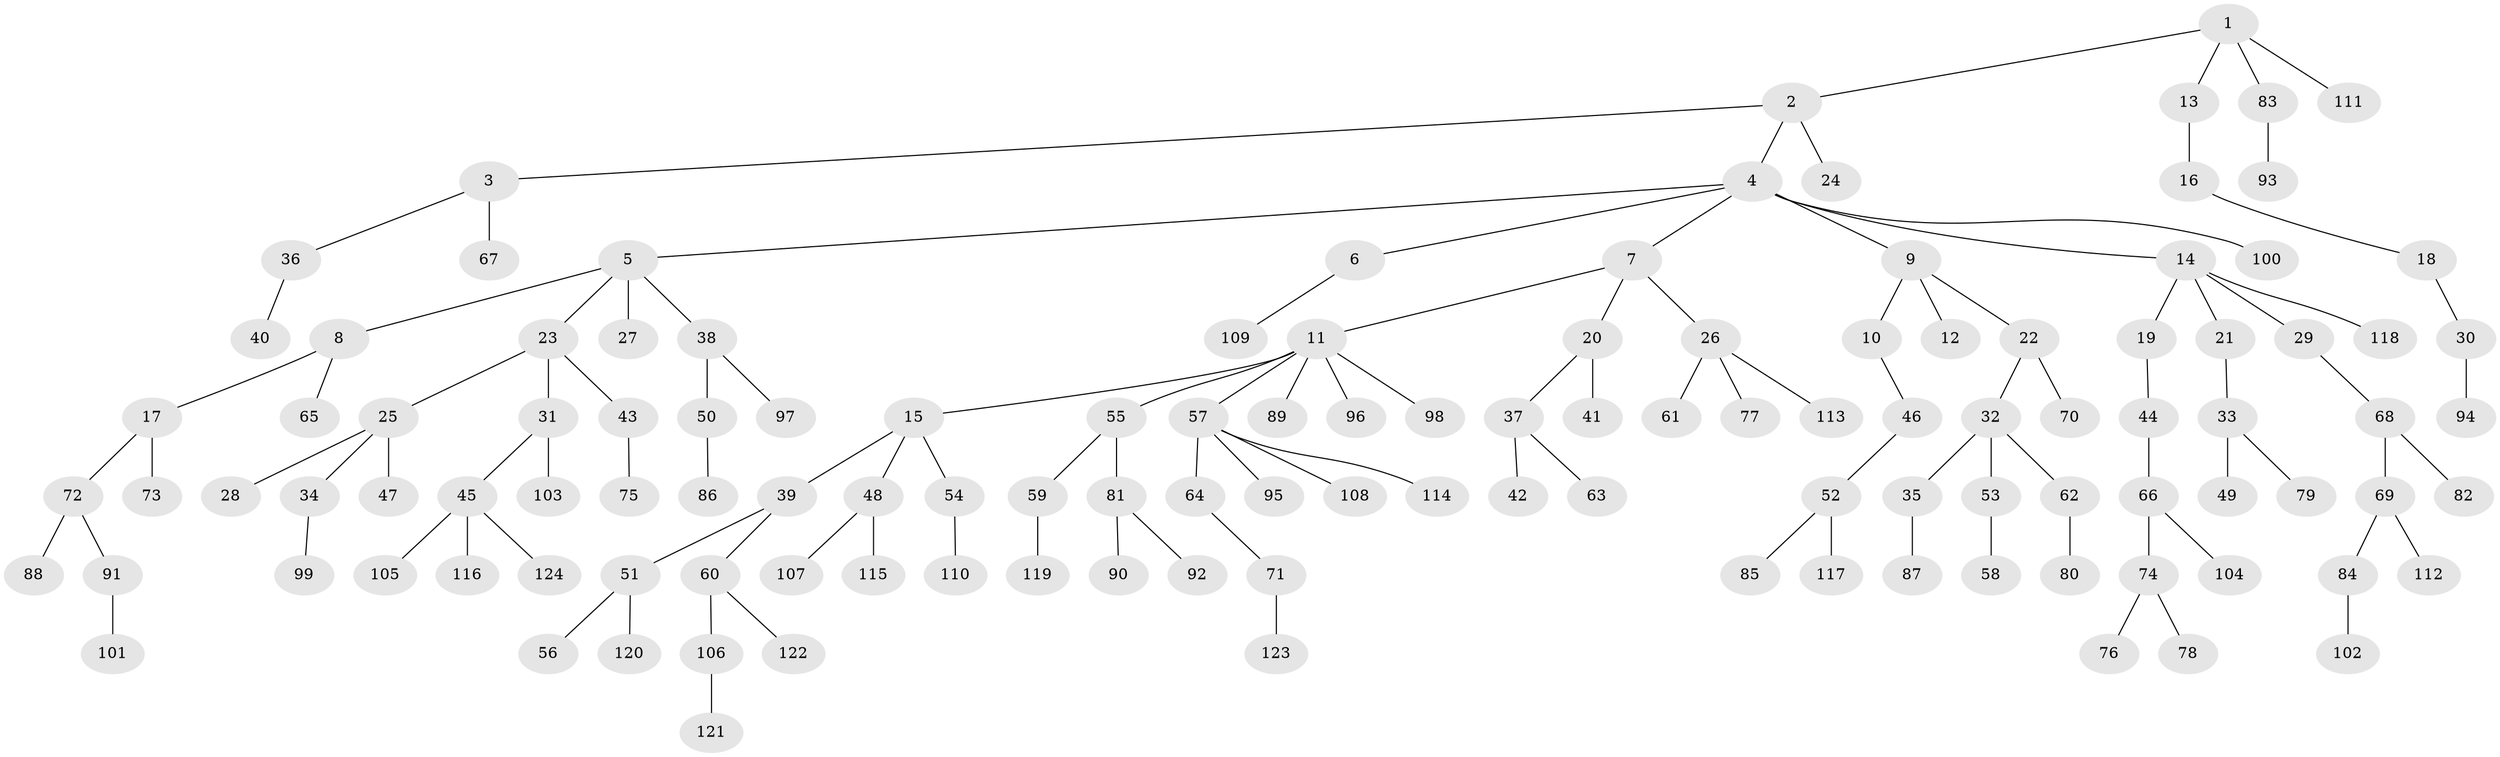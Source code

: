 // coarse degree distribution, {4: 0.10465116279069768, 3: 0.10465116279069768, 9: 0.011627906976744186, 1: 0.5, 2: 0.2558139534883721, 6: 0.011627906976744186, 5: 0.011627906976744186}
// Generated by graph-tools (version 1.1) at 2025/52/02/27/25 19:52:10]
// undirected, 124 vertices, 123 edges
graph export_dot {
graph [start="1"]
  node [color=gray90,style=filled];
  1;
  2;
  3;
  4;
  5;
  6;
  7;
  8;
  9;
  10;
  11;
  12;
  13;
  14;
  15;
  16;
  17;
  18;
  19;
  20;
  21;
  22;
  23;
  24;
  25;
  26;
  27;
  28;
  29;
  30;
  31;
  32;
  33;
  34;
  35;
  36;
  37;
  38;
  39;
  40;
  41;
  42;
  43;
  44;
  45;
  46;
  47;
  48;
  49;
  50;
  51;
  52;
  53;
  54;
  55;
  56;
  57;
  58;
  59;
  60;
  61;
  62;
  63;
  64;
  65;
  66;
  67;
  68;
  69;
  70;
  71;
  72;
  73;
  74;
  75;
  76;
  77;
  78;
  79;
  80;
  81;
  82;
  83;
  84;
  85;
  86;
  87;
  88;
  89;
  90;
  91;
  92;
  93;
  94;
  95;
  96;
  97;
  98;
  99;
  100;
  101;
  102;
  103;
  104;
  105;
  106;
  107;
  108;
  109;
  110;
  111;
  112;
  113;
  114;
  115;
  116;
  117;
  118;
  119;
  120;
  121;
  122;
  123;
  124;
  1 -- 2;
  1 -- 13;
  1 -- 83;
  1 -- 111;
  2 -- 3;
  2 -- 4;
  2 -- 24;
  3 -- 36;
  3 -- 67;
  4 -- 5;
  4 -- 6;
  4 -- 7;
  4 -- 9;
  4 -- 14;
  4 -- 100;
  5 -- 8;
  5 -- 23;
  5 -- 27;
  5 -- 38;
  6 -- 109;
  7 -- 11;
  7 -- 20;
  7 -- 26;
  8 -- 17;
  8 -- 65;
  9 -- 10;
  9 -- 12;
  9 -- 22;
  10 -- 46;
  11 -- 15;
  11 -- 55;
  11 -- 57;
  11 -- 89;
  11 -- 96;
  11 -- 98;
  13 -- 16;
  14 -- 19;
  14 -- 21;
  14 -- 29;
  14 -- 118;
  15 -- 39;
  15 -- 48;
  15 -- 54;
  16 -- 18;
  17 -- 72;
  17 -- 73;
  18 -- 30;
  19 -- 44;
  20 -- 37;
  20 -- 41;
  21 -- 33;
  22 -- 32;
  22 -- 70;
  23 -- 25;
  23 -- 31;
  23 -- 43;
  25 -- 28;
  25 -- 34;
  25 -- 47;
  26 -- 61;
  26 -- 77;
  26 -- 113;
  29 -- 68;
  30 -- 94;
  31 -- 45;
  31 -- 103;
  32 -- 35;
  32 -- 53;
  32 -- 62;
  33 -- 49;
  33 -- 79;
  34 -- 99;
  35 -- 87;
  36 -- 40;
  37 -- 42;
  37 -- 63;
  38 -- 50;
  38 -- 97;
  39 -- 51;
  39 -- 60;
  43 -- 75;
  44 -- 66;
  45 -- 105;
  45 -- 116;
  45 -- 124;
  46 -- 52;
  48 -- 107;
  48 -- 115;
  50 -- 86;
  51 -- 56;
  51 -- 120;
  52 -- 85;
  52 -- 117;
  53 -- 58;
  54 -- 110;
  55 -- 59;
  55 -- 81;
  57 -- 64;
  57 -- 95;
  57 -- 108;
  57 -- 114;
  59 -- 119;
  60 -- 106;
  60 -- 122;
  62 -- 80;
  64 -- 71;
  66 -- 74;
  66 -- 104;
  68 -- 69;
  68 -- 82;
  69 -- 84;
  69 -- 112;
  71 -- 123;
  72 -- 88;
  72 -- 91;
  74 -- 76;
  74 -- 78;
  81 -- 90;
  81 -- 92;
  83 -- 93;
  84 -- 102;
  91 -- 101;
  106 -- 121;
}
